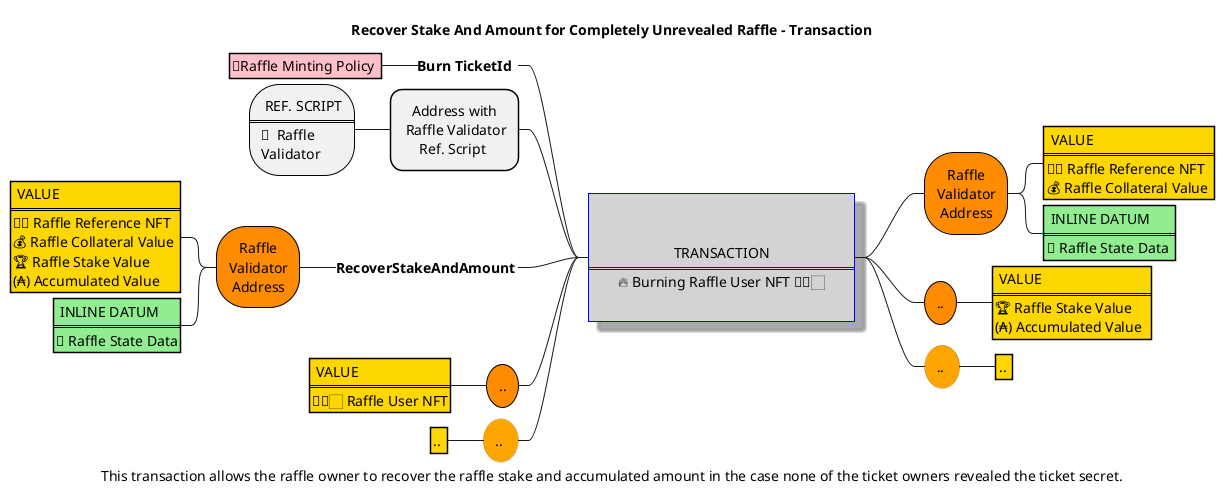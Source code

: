 @startmindmap Mindmap-RecoverStakeAndAmount


<style>
mindmapDiagram {
    node   {
        LineColor black
        Padding 12
        Margin 3
        HorizontalAlignment center
        .mandatory {
            BackgroundColor darkorange
            RoundCorner 60
            MaximumWidth 100
            LineThickness 1
        }
        .opt {
            BackgroundColor orange
            RoundCorner 60
            LineThickness 0
        }
        .datum {
            HorizontalAlignment left
            RoundCorner 0
            BackgroundColor lightgreen
            Padding 3
        }
        .ref {
            HorizontalAlignment left
            RoundCorner 60
            MaximumWidth 100
            LineThickness 1
        }
        .value {
            HorizontalAlignment left
            RoundCorner 0
            BackgroundColor gold
            Padding 3
        }
        .minting {
            HorizontalAlignment left
            RoundCorner 0
            BackgroundColor pink
            Padding 3
        }
    }

    rootNode {
        Padding 30
        Margin 20
        LineColor blue
        BackgroundColor lightgrey
        LineThickness 1.0
        RoundCorner 0
        Shadowing 10.0
    }
}
</style>


title Recover Stake And Amount for Completely Unrevealed Raffle - Transaction
caption  This transaction allows the raffle owner to recover the raffle stake and accumulated amount in the case none of the ticket owners revealed the ticket secret.

' 🔥
' 🎫
' 🎟️
'🏆
'🔗
' 

*:
TRANSACTION
====
🔥 Burning Raffle User NFT 🎫👦🏻;



left side
**_  **Burn TicketId **
*** 📜Raffle Minting Policy <<minting>>
** Address with\n Raffle Validator\nRef. Script 
***: REF. SCRIPT
====
🧾  Raffle Validator ; <<ref>>

**_  **RecoverStakeAndAmount**
*** Raffle Validator \nAddress <<mandatory>>
****: VALUE
====
🎫🔗 Raffle Reference NFT
💰 Raffle Collateral Value 
🏆 Raffle Stake Value
(₳) Accumulated Value; <<value>>
****: INLINE DATUM
====
📝 Raffle State Data; <<datum>>

** .. <<mandatory>>
***: VALUE
====
🎫👦🏻 Raffle User NFT;<<value>>

** .. <<opt>>
*** .. <<value>>


right side

** Raffle Validator \nAddress <<mandatory>>
***: VALUE
====
🎫🔗 Raffle Reference NFT
💰 Raffle Collateral Value ; <<value>>
***: INLINE DATUM
====
📝 Raffle State Data ; <<datum>>

** .. <<mandatory>>
***: VALUE
====
🏆 Raffle Stake Value
(₳) Accumulated Value  ; <<value>>

** .. <<opt>>
*** .. <<value>>





' legend
'  burning 🔥
'  minting 🔨
'  datum  📝
'  ticket user NFT 🎫👦🏻
'  ticket reference NFT 🎫🔗
'  raffle user NFT 🎟️👦🏻
'  raffle reference NFT 🎟️🔗

'🏆💰🧾📜📃
' end legend




@endmindmap
